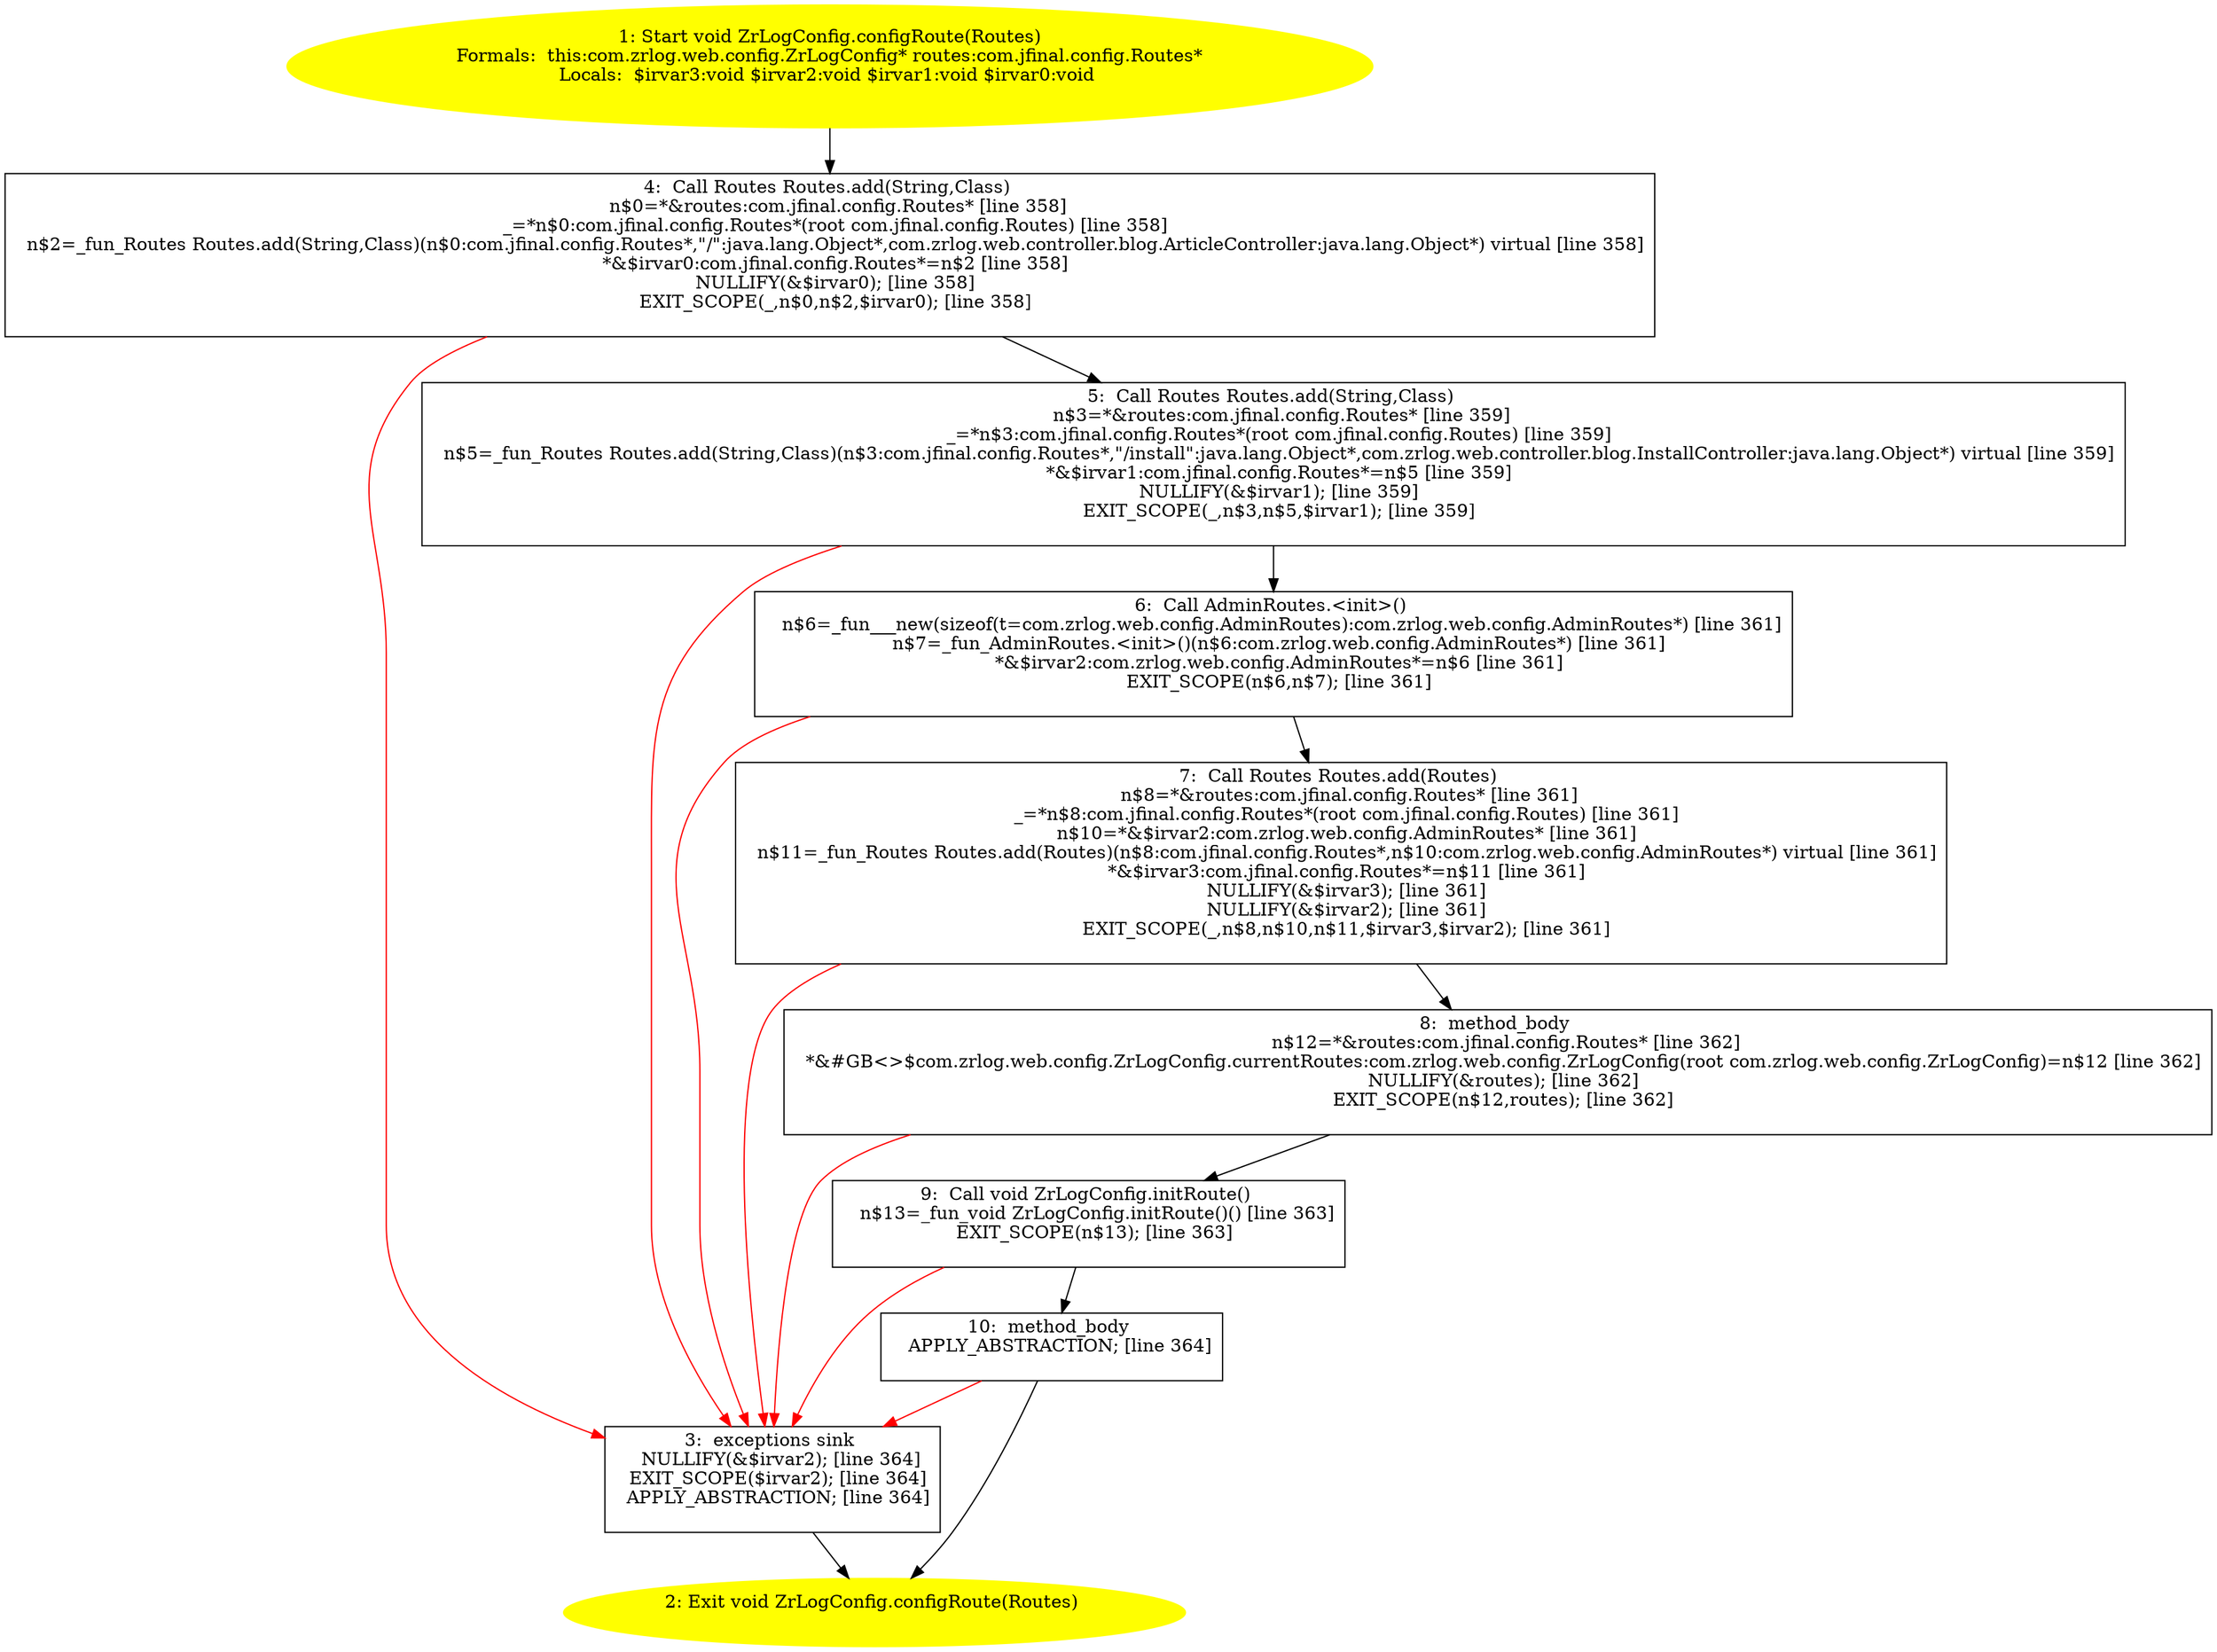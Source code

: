 /* @generated */
digraph cfg {
"com.zrlog.web.config.ZrLogConfig.configRoute(com.jfinal.config.Routes):void.59b597211f294a0b0aec8087d24f22e1_1" [label="1: Start void ZrLogConfig.configRoute(Routes)\nFormals:  this:com.zrlog.web.config.ZrLogConfig* routes:com.jfinal.config.Routes*\nLocals:  $irvar3:void $irvar2:void $irvar1:void $irvar0:void \n  " color=yellow style=filled]
	

	 "com.zrlog.web.config.ZrLogConfig.configRoute(com.jfinal.config.Routes):void.59b597211f294a0b0aec8087d24f22e1_1" -> "com.zrlog.web.config.ZrLogConfig.configRoute(com.jfinal.config.Routes):void.59b597211f294a0b0aec8087d24f22e1_4" ;
"com.zrlog.web.config.ZrLogConfig.configRoute(com.jfinal.config.Routes):void.59b597211f294a0b0aec8087d24f22e1_2" [label="2: Exit void ZrLogConfig.configRoute(Routes) \n  " color=yellow style=filled]
	

"com.zrlog.web.config.ZrLogConfig.configRoute(com.jfinal.config.Routes):void.59b597211f294a0b0aec8087d24f22e1_3" [label="3:  exceptions sink \n   NULLIFY(&$irvar2); [line 364]\n  EXIT_SCOPE($irvar2); [line 364]\n  APPLY_ABSTRACTION; [line 364]\n " shape="box"]
	

	 "com.zrlog.web.config.ZrLogConfig.configRoute(com.jfinal.config.Routes):void.59b597211f294a0b0aec8087d24f22e1_3" -> "com.zrlog.web.config.ZrLogConfig.configRoute(com.jfinal.config.Routes):void.59b597211f294a0b0aec8087d24f22e1_2" ;
"com.zrlog.web.config.ZrLogConfig.configRoute(com.jfinal.config.Routes):void.59b597211f294a0b0aec8087d24f22e1_4" [label="4:  Call Routes Routes.add(String,Class) \n   n$0=*&routes:com.jfinal.config.Routes* [line 358]\n  _=*n$0:com.jfinal.config.Routes*(root com.jfinal.config.Routes) [line 358]\n  n$2=_fun_Routes Routes.add(String,Class)(n$0:com.jfinal.config.Routes*,\"/\":java.lang.Object*,com.zrlog.web.controller.blog.ArticleController:java.lang.Object*) virtual [line 358]\n  *&$irvar0:com.jfinal.config.Routes*=n$2 [line 358]\n  NULLIFY(&$irvar0); [line 358]\n  EXIT_SCOPE(_,n$0,n$2,$irvar0); [line 358]\n " shape="box"]
	

	 "com.zrlog.web.config.ZrLogConfig.configRoute(com.jfinal.config.Routes):void.59b597211f294a0b0aec8087d24f22e1_4" -> "com.zrlog.web.config.ZrLogConfig.configRoute(com.jfinal.config.Routes):void.59b597211f294a0b0aec8087d24f22e1_5" ;
	 "com.zrlog.web.config.ZrLogConfig.configRoute(com.jfinal.config.Routes):void.59b597211f294a0b0aec8087d24f22e1_4" -> "com.zrlog.web.config.ZrLogConfig.configRoute(com.jfinal.config.Routes):void.59b597211f294a0b0aec8087d24f22e1_3" [color="red" ];
"com.zrlog.web.config.ZrLogConfig.configRoute(com.jfinal.config.Routes):void.59b597211f294a0b0aec8087d24f22e1_5" [label="5:  Call Routes Routes.add(String,Class) \n   n$3=*&routes:com.jfinal.config.Routes* [line 359]\n  _=*n$3:com.jfinal.config.Routes*(root com.jfinal.config.Routes) [line 359]\n  n$5=_fun_Routes Routes.add(String,Class)(n$3:com.jfinal.config.Routes*,\"/install\":java.lang.Object*,com.zrlog.web.controller.blog.InstallController:java.lang.Object*) virtual [line 359]\n  *&$irvar1:com.jfinal.config.Routes*=n$5 [line 359]\n  NULLIFY(&$irvar1); [line 359]\n  EXIT_SCOPE(_,n$3,n$5,$irvar1); [line 359]\n " shape="box"]
	

	 "com.zrlog.web.config.ZrLogConfig.configRoute(com.jfinal.config.Routes):void.59b597211f294a0b0aec8087d24f22e1_5" -> "com.zrlog.web.config.ZrLogConfig.configRoute(com.jfinal.config.Routes):void.59b597211f294a0b0aec8087d24f22e1_6" ;
	 "com.zrlog.web.config.ZrLogConfig.configRoute(com.jfinal.config.Routes):void.59b597211f294a0b0aec8087d24f22e1_5" -> "com.zrlog.web.config.ZrLogConfig.configRoute(com.jfinal.config.Routes):void.59b597211f294a0b0aec8087d24f22e1_3" [color="red" ];
"com.zrlog.web.config.ZrLogConfig.configRoute(com.jfinal.config.Routes):void.59b597211f294a0b0aec8087d24f22e1_6" [label="6:  Call AdminRoutes.<init>() \n   n$6=_fun___new(sizeof(t=com.zrlog.web.config.AdminRoutes):com.zrlog.web.config.AdminRoutes*) [line 361]\n  n$7=_fun_AdminRoutes.<init>()(n$6:com.zrlog.web.config.AdminRoutes*) [line 361]\n  *&$irvar2:com.zrlog.web.config.AdminRoutes*=n$6 [line 361]\n  EXIT_SCOPE(n$6,n$7); [line 361]\n " shape="box"]
	

	 "com.zrlog.web.config.ZrLogConfig.configRoute(com.jfinal.config.Routes):void.59b597211f294a0b0aec8087d24f22e1_6" -> "com.zrlog.web.config.ZrLogConfig.configRoute(com.jfinal.config.Routes):void.59b597211f294a0b0aec8087d24f22e1_7" ;
	 "com.zrlog.web.config.ZrLogConfig.configRoute(com.jfinal.config.Routes):void.59b597211f294a0b0aec8087d24f22e1_6" -> "com.zrlog.web.config.ZrLogConfig.configRoute(com.jfinal.config.Routes):void.59b597211f294a0b0aec8087d24f22e1_3" [color="red" ];
"com.zrlog.web.config.ZrLogConfig.configRoute(com.jfinal.config.Routes):void.59b597211f294a0b0aec8087d24f22e1_7" [label="7:  Call Routes Routes.add(Routes) \n   n$8=*&routes:com.jfinal.config.Routes* [line 361]\n  _=*n$8:com.jfinal.config.Routes*(root com.jfinal.config.Routes) [line 361]\n  n$10=*&$irvar2:com.zrlog.web.config.AdminRoutes* [line 361]\n  n$11=_fun_Routes Routes.add(Routes)(n$8:com.jfinal.config.Routes*,n$10:com.zrlog.web.config.AdminRoutes*) virtual [line 361]\n  *&$irvar3:com.jfinal.config.Routes*=n$11 [line 361]\n  NULLIFY(&$irvar3); [line 361]\n  NULLIFY(&$irvar2); [line 361]\n  EXIT_SCOPE(_,n$8,n$10,n$11,$irvar3,$irvar2); [line 361]\n " shape="box"]
	

	 "com.zrlog.web.config.ZrLogConfig.configRoute(com.jfinal.config.Routes):void.59b597211f294a0b0aec8087d24f22e1_7" -> "com.zrlog.web.config.ZrLogConfig.configRoute(com.jfinal.config.Routes):void.59b597211f294a0b0aec8087d24f22e1_8" ;
	 "com.zrlog.web.config.ZrLogConfig.configRoute(com.jfinal.config.Routes):void.59b597211f294a0b0aec8087d24f22e1_7" -> "com.zrlog.web.config.ZrLogConfig.configRoute(com.jfinal.config.Routes):void.59b597211f294a0b0aec8087d24f22e1_3" [color="red" ];
"com.zrlog.web.config.ZrLogConfig.configRoute(com.jfinal.config.Routes):void.59b597211f294a0b0aec8087d24f22e1_8" [label="8:  method_body \n   n$12=*&routes:com.jfinal.config.Routes* [line 362]\n  *&#GB<>$com.zrlog.web.config.ZrLogConfig.currentRoutes:com.zrlog.web.config.ZrLogConfig(root com.zrlog.web.config.ZrLogConfig)=n$12 [line 362]\n  NULLIFY(&routes); [line 362]\n  EXIT_SCOPE(n$12,routes); [line 362]\n " shape="box"]
	

	 "com.zrlog.web.config.ZrLogConfig.configRoute(com.jfinal.config.Routes):void.59b597211f294a0b0aec8087d24f22e1_8" -> "com.zrlog.web.config.ZrLogConfig.configRoute(com.jfinal.config.Routes):void.59b597211f294a0b0aec8087d24f22e1_9" ;
	 "com.zrlog.web.config.ZrLogConfig.configRoute(com.jfinal.config.Routes):void.59b597211f294a0b0aec8087d24f22e1_8" -> "com.zrlog.web.config.ZrLogConfig.configRoute(com.jfinal.config.Routes):void.59b597211f294a0b0aec8087d24f22e1_3" [color="red" ];
"com.zrlog.web.config.ZrLogConfig.configRoute(com.jfinal.config.Routes):void.59b597211f294a0b0aec8087d24f22e1_9" [label="9:  Call void ZrLogConfig.initRoute() \n   n$13=_fun_void ZrLogConfig.initRoute()() [line 363]\n  EXIT_SCOPE(n$13); [line 363]\n " shape="box"]
	

	 "com.zrlog.web.config.ZrLogConfig.configRoute(com.jfinal.config.Routes):void.59b597211f294a0b0aec8087d24f22e1_9" -> "com.zrlog.web.config.ZrLogConfig.configRoute(com.jfinal.config.Routes):void.59b597211f294a0b0aec8087d24f22e1_10" ;
	 "com.zrlog.web.config.ZrLogConfig.configRoute(com.jfinal.config.Routes):void.59b597211f294a0b0aec8087d24f22e1_9" -> "com.zrlog.web.config.ZrLogConfig.configRoute(com.jfinal.config.Routes):void.59b597211f294a0b0aec8087d24f22e1_3" [color="red" ];
"com.zrlog.web.config.ZrLogConfig.configRoute(com.jfinal.config.Routes):void.59b597211f294a0b0aec8087d24f22e1_10" [label="10:  method_body \n   APPLY_ABSTRACTION; [line 364]\n " shape="box"]
	

	 "com.zrlog.web.config.ZrLogConfig.configRoute(com.jfinal.config.Routes):void.59b597211f294a0b0aec8087d24f22e1_10" -> "com.zrlog.web.config.ZrLogConfig.configRoute(com.jfinal.config.Routes):void.59b597211f294a0b0aec8087d24f22e1_2" ;
	 "com.zrlog.web.config.ZrLogConfig.configRoute(com.jfinal.config.Routes):void.59b597211f294a0b0aec8087d24f22e1_10" -> "com.zrlog.web.config.ZrLogConfig.configRoute(com.jfinal.config.Routes):void.59b597211f294a0b0aec8087d24f22e1_3" [color="red" ];
}
